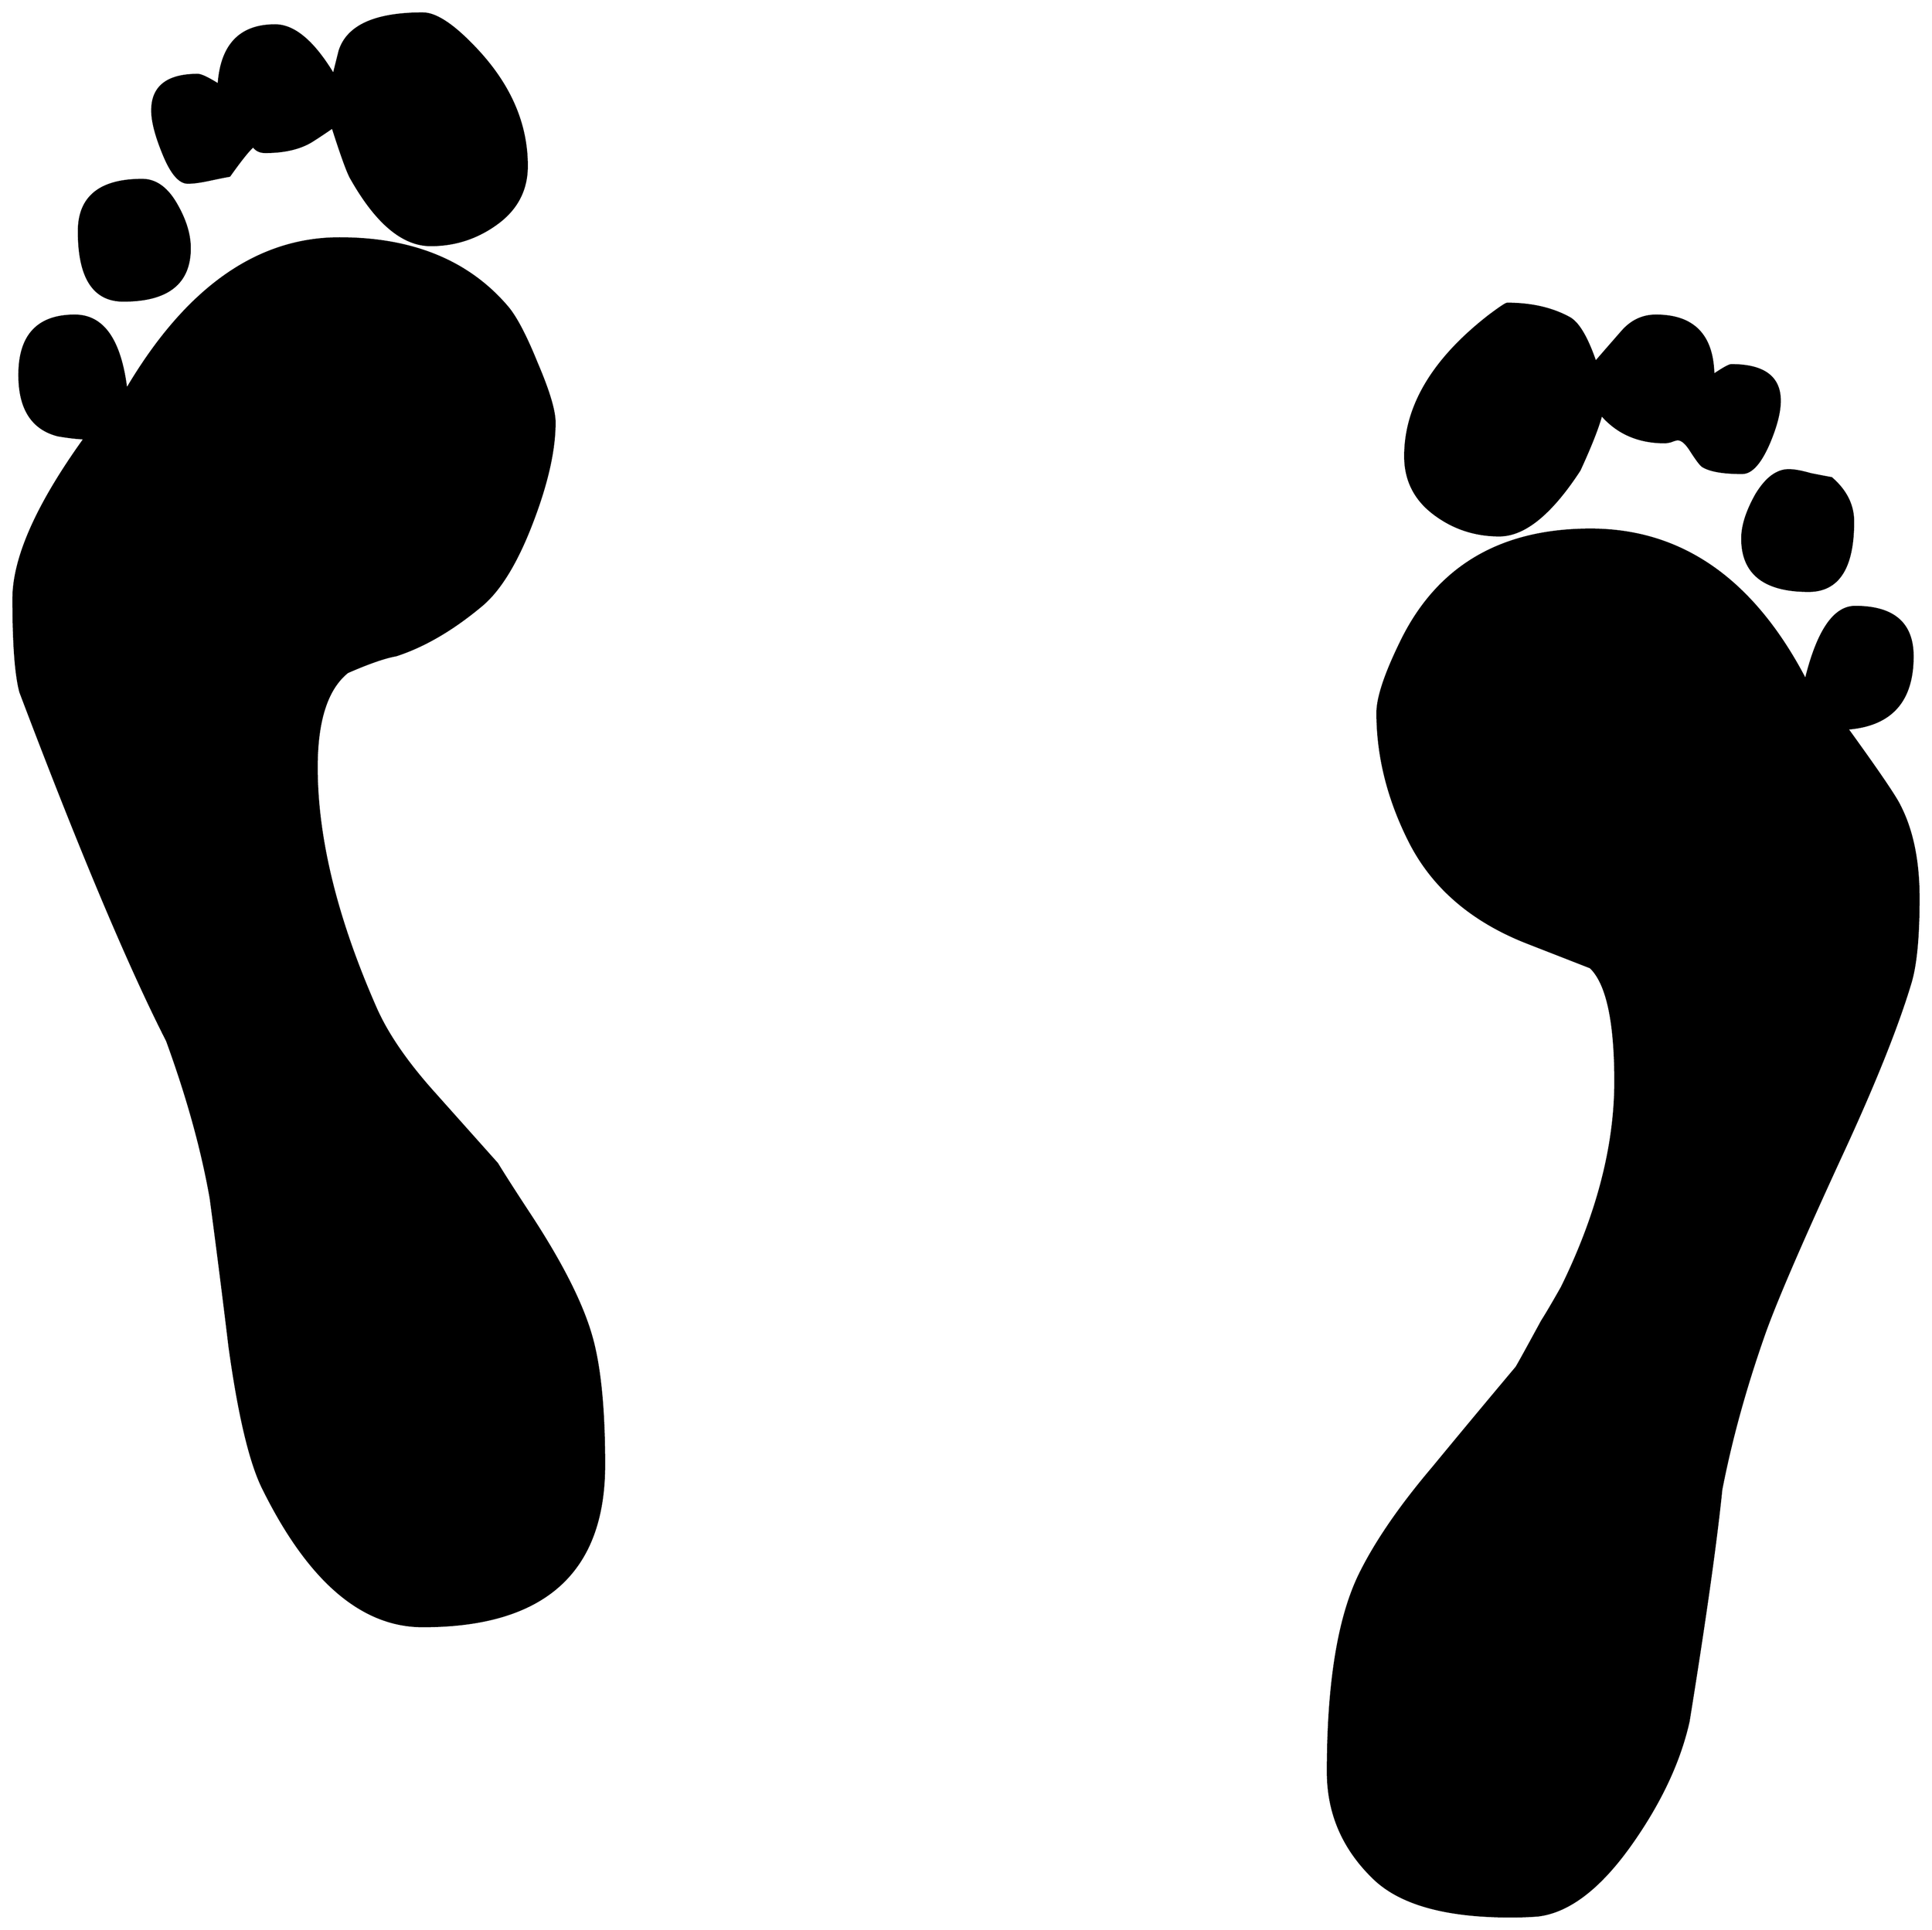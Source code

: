 


\begin{tikzpicture}[y=0.80pt, x=0.80pt, yscale=-1.0, xscale=1.0, inner sep=0pt, outer sep=0pt]
\begin{scope}[shift={(100.0,1708.0)},nonzero rule]
  \path[draw=.,fill=.,line width=1.600pt] (1938.0,-1032.0) ..
    controls (1938.0,-985.333) and (1923.0,-962.0) ..
    (1893.0,-962.0) .. controls (1848.333,-962.0) and
    (1826.0,-979.667) .. (1826.0,-1015.0) .. controls
    (1826.0,-1027.667) and (1830.667,-1042.333) .. (1840.0,-1059.0) ..
    controls (1850.0,-1075.667) and (1861.0,-1084.0) ..
    (1873.0,-1084.0) .. controls (1878.333,-1084.0) and
    (1885.667,-1082.667) .. (1895.0,-1080.0) .. controls
    (1905.0,-1078.0) and (1912.0,-1076.667) .. (1916.0,-1076.0) ..
    controls (1930.667,-1063.333) and (1938.0,-1048.667) ..
    (1938.0,-1032.0) -- cycle(1864.0,-1154.0) .. controls
    (1864.0,-1142.667) and (1860.333,-1128.333) .. (1853.0,-1111.0) ..
    controls (1844.333,-1091.0) and (1835.333,-1081.0) ..
    (1826.0,-1081.0) .. controls (1806.667,-1081.0) and
    (1793.333,-1083.333) .. (1786.0,-1088.0) .. controls
    (1784.0,-1089.333) and (1780.0,-1094.667) .. (1774.0,-1104.0) ..
    controls (1769.333,-1111.333) and (1765.0,-1115.0) ..
    (1761.0,-1115.0) .. controls (1759.667,-1115.0) and
    (1757.333,-1114.333) .. (1754.0,-1113.0) .. controls
    (1751.333,-1112.333) and (1749.333,-1112.0) .. (1748.0,-1112.0) ..
    controls (1721.333,-1112.0) and (1700.0,-1121.333) ..
    (1684.0,-1140.0) .. controls (1680.667,-1127.333) and
    (1673.333,-1108.667) .. (1662.0,-1084.0) .. controls
    (1633.333,-1040.0) and (1606.333,-1018.0) .. (1581.0,-1018.0) ..
    controls (1556.333,-1018.0) and (1534.333,-1025.333) ..
    (1515.0,-1040.0) .. controls (1495.667,-1054.667) and
    (1486.0,-1074.0) .. (1486.0,-1098.0) .. controls
    (1486.0,-1148.667) and (1514.333,-1196.0) .. (1571.0,-1240.0) ..
    controls (1581.667,-1248.0) and (1587.667,-1252.0) ..
    (1589.0,-1252.0) .. controls (1613.0,-1252.0) and
    (1633.667,-1247.333) .. (1651.0,-1238.0) .. controls
    (1660.333,-1233.333) and (1669.333,-1218.333) .. (1678.0,-1193.0) ..
    controls (1686.667,-1203.0) and (1695.667,-1213.333) ..
    (1705.0,-1224.0) .. controls (1714.333,-1234.667) and
    (1725.667,-1240.0) .. (1739.0,-1240.0) .. controls
    (1777.0,-1240.0) and (1796.333,-1220.0) .. (1797.0,-1180.0) ..
    controls (1807.0,-1186.667) and (1813.0,-1190.0) ..
    (1815.0,-1190.0) .. controls (1847.667,-1190.0) and
    (1864.0,-1178.0) .. (1864.0,-1154.0) -- cycle(2004.0,-652.0)
    .. controls (2004.0,-613.333) and (2001.333,-585.0) ..
    (1996.0,-567.0) .. controls (1982.667,-522.333) and
    (1959.0,-463.333) .. (1925.0,-390.0) .. controls
    (1886.333,-306.0) and (1861.0,-247.333) .. (1849.0,-214.0) ..
    controls (1829.667,-159.333) and (1815.0,-106.333) ..
    (1805.0,-55.0) .. controls (1799.667,-2.333) and (1788.667,75.667)
    .. (1772.0,179.0) .. controls (1763.333,217.667) and
    (1745.333,257.0) .. (1718.0,297.0) .. controls (1685.333,345.0)
    and (1652.667,371.0) .. (1620.0,375.0) .. controls
    (1612.0,375.667) and (1602.667,376.0) .. (1592.0,376.0) ..
    controls (1527.333,376.0) and (1481.667,363.333) .. (1455.0,338.0)
    .. controls (1423.667,308.0) and (1408.0,272.0) ..
    (1408.0,230.0) .. controls (1408.0,141.333) and (1418.667,75.0)
    .. (1440.0,31.0) .. controls (1456.0,-1.667) and
    (1480.667,-37.667) .. (1514.0,-77.0) .. controls (1542.0,-111.0)
    and (1570.0,-144.667) .. (1598.0,-178.0) .. controls
    (1598.667,-178.667) and (1607.333,-194.333) .. (1624.0,-225.0) ..
    controls (1628.667,-232.333) and (1635.333,-243.667) ..
    (1644.0,-259.0) .. controls (1680.0,-332.333) and
    (1698.0,-401.667) .. (1698.0,-467.0) .. controls
    (1698.0,-527.667) and (1689.667,-566.0) .. (1673.0,-582.0) ..
    controls (1657.667,-588.0) and (1636.333,-596.333) ..
    (1609.0,-607.0) .. controls (1553.0,-629.0) and
    (1513.333,-663.333) .. (1490.0,-710.0) .. controls
    (1468.667,-752.667) and (1458.0,-795.667) .. (1458.0,-839.0) ..
    controls (1458.0,-854.333) and (1466.0,-878.333) ..
    (1482.0,-911.0) .. controls (1518.667,-986.333) and
    (1582.333,-1024.0) .. (1673.0,-1024.0) .. controls
    (1765.0,-1024.0) and (1837.333,-973.333) .. (1890.0,-872.0) ..
    controls (1902.0,-921.333) and (1918.667,-946.0) ..
    (1940.0,-946.0) .. controls (1978.667,-946.0) and
    (1998.0,-929.333) .. (1998.0,-896.0) .. controls
    (1998.0,-850.667) and (1976.0,-826.333) .. (1932.0,-823.0) ..
    controls (1963.333,-779.667) and (1981.0,-753.667) ..
    (1985.0,-745.0) .. controls (1997.667,-720.333) and
    (2004.0,-689.333) .. (2004.0,-652.0) -- cycle(600.0,-1391.0)
    .. controls (600.0,-1367.0) and (590.0,-1347.667) ..
    (570.0,-1333.0) .. controls (550.0,-1318.333) and
    (527.667,-1311.0) .. (503.0,-1311.0) .. controls
    (475.0,-1311.0) and (448.333,-1333.333) .. (423.0,-1378.0) ..
    controls (419.667,-1383.333) and (413.333,-1400.667) ..
    (404.0,-1430.0) .. controls (397.333,-1425.333) and
    (390.333,-1420.667) .. (383.0,-1416.0) .. controls
    (371.0,-1408.667) and (355.333,-1405.0) .. (336.0,-1405.0) ..
    controls (330.667,-1405.0) and (326.667,-1407.0) ..
    (324.0,-1411.0) .. controls (319.333,-1407.0) and
    (311.333,-1397.0) .. (300.0,-1381.0) .. controls
    (296.0,-1380.333) and (289.333,-1379.0) .. (280.0,-1377.0) ..
    controls (270.667,-1375.0) and (263.333,-1374.0) ..
    (258.0,-1374.0) .. controls (249.333,-1374.0) and
    (241.0,-1384.0) .. (233.0,-1404.0) .. controls
    (225.667,-1422.0) and (222.0,-1436.333) .. (222.0,-1447.0) ..
    controls (222.0,-1471.0) and (237.333,-1483.0) ..
    (268.0,-1483.0) .. controls (271.333,-1483.0) and
    (278.333,-1479.667) .. (289.0,-1473.0) .. controls
    (291.667,-1513.0) and (310.667,-1533.0) .. (346.0,-1533.0) ..
    controls (365.333,-1533.0) and (385.0,-1516.333) ..
    (405.0,-1483.0) .. controls (406.333,-1488.333) and
    (408.333,-1496.333) .. (411.0,-1507.0) .. controls
    (419.0,-1532.333) and (447.0,-1545.0) .. (495.0,-1545.0) ..
    controls (507.667,-1545.0) and (524.333,-1534.333) ..
    (545.0,-1513.0) .. controls (581.667,-1475.667) and
    (600.0,-1435.0) .. (600.0,-1391.0) -- cycle(260.0,-1308.0)
    .. controls (260.0,-1272.667) and (237.667,-1255.0) ..
    (193.0,-1255.0) .. controls (163.0,-1255.0) and
    (148.0,-1278.333) .. (148.0,-1325.0) .. controls
    (148.0,-1359.667) and (169.333,-1377.0) .. (212.0,-1377.0) ..
    controls (225.333,-1377.0) and (236.667,-1369.0) ..
    (246.0,-1353.0) .. controls (255.333,-1337.0) and
    (260.0,-1322.0) .. (260.0,-1308.0) -- cycle(678.0,-80.0) ..
    controls (678.0,28.667) and (617.0,83.0) .. (495.0,83.0) ..
    controls (433.0,83.0) and (379.0,36.0) .. (333.0,-58.0) ..
    controls (320.333,-84.667) and (309.333,-131.667) .. (300.0,-199.0)
    .. controls (294.0,-249.0) and (287.667,-299.0) ..
    (281.0,-349.0) .. controls (272.333,-398.333) and (257.667,-451.333)
    .. (237.0,-508.0) .. controls (198.333,-584.0) and
    (149.0,-701.333) .. (89.0,-860.0) .. controls (84.333,-877.333)
    and (82.0,-908.667) .. (82.0,-954.0) .. controls (82.0,-995.333)
    and (106.0,-1049.333) .. (154.0,-1116.0) .. controls
    (148.0,-1116.0) and (139.0,-1117.0) .. (127.0,-1119.0) ..
    controls (101.0,-1125.667) and (88.0,-1146.0) ..
    (88.0,-1180.0) .. controls (88.0,-1220.0) and
    (106.667,-1240.0) .. (144.0,-1240.0) .. controls
    (172.667,-1240.0) and (190.0,-1215.0) .. (196.0,-1165.0) ..
    controls (256.0,-1267.0) and (327.667,-1318.0) ..
    (411.0,-1318.0) .. controls (484.333,-1318.0) and
    (540.667,-1295.0) .. (580.0,-1249.0) .. controls
    (588.667,-1239.0) and (598.667,-1220.0) .. (610.0,-1192.0) ..
    controls (622.0,-1164.0) and (628.0,-1144.0) ..
    (628.0,-1132.0) .. controls (628.0,-1104.667) and
    (620.667,-1071.667) .. (606.0,-1033.0) .. controls
    (590.667,-992.333) and (573.667,-964.0) .. (555.0,-948.0) ..
    controls (525.667,-923.333) and (496.667,-906.333) .. (468.0,-897.0)
    .. controls (456.667,-895.0) and (440.333,-889.333) ..
    (419.0,-880.0) .. controls (398.333,-863.333) and (388.0,-831.333)
    .. (388.0,-784.0) .. controls (388.0,-712.0) and
    (408.0,-630.667) .. (448.0,-540.0) .. controls (459.333,-514.667)
    and (478.0,-487.333) .. (504.0,-458.0) .. controls
    (526.0,-433.333) and (548.0,-408.667) .. (570.0,-384.0) ..
    controls (577.333,-372.0) and (588.667,-354.333) .. (604.0,-331.0)
    .. controls (635.333,-283.0) and (655.667,-242.667) ..
    (665.0,-210.0) .. controls (673.667,-180.0) and (678.0,-136.667)
    .. (678.0,-80.0) -- cycle;
\end{scope}

\end{tikzpicture}

